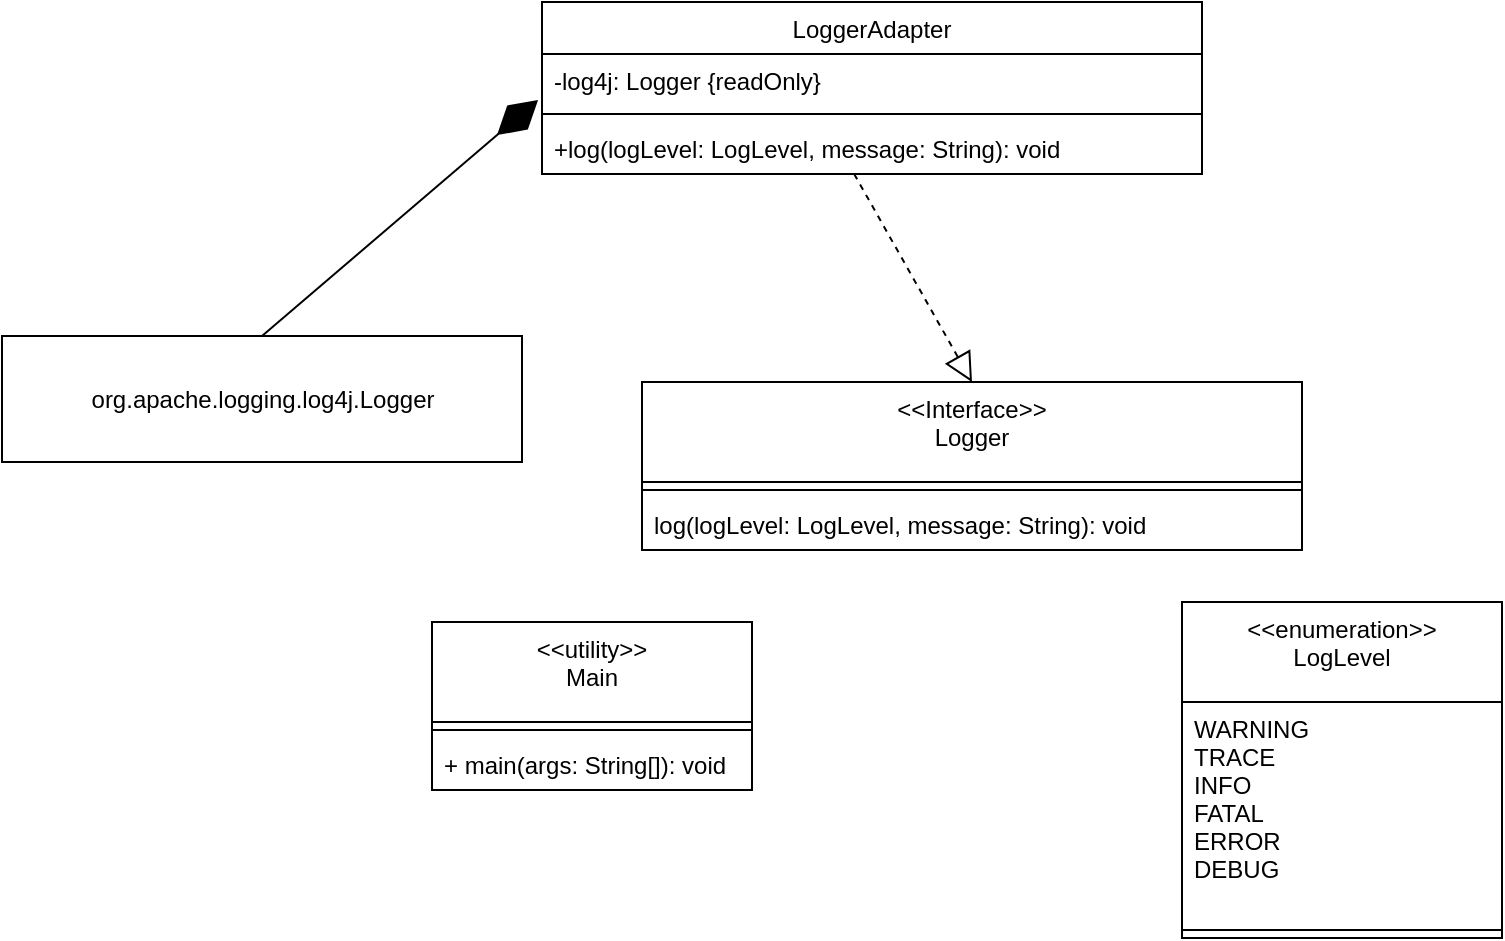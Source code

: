 <mxfile version="16.6.4" type="device"><diagram id="0Hkz3GmcuTskuxWBJQmg" name="Page-1"><mxGraphModel dx="1018" dy="690" grid="1" gridSize="10" guides="1" tooltips="1" connect="1" arrows="1" fold="1" page="1" pageScale="1" pageWidth="1169" pageHeight="827" math="0" shadow="0"><root><mxCell id="0"/><mxCell id="1" parent="0"/><mxCell id="WLPt0jBbjfRFI2gdcqY--1" value="LoggerAdapter" style="swimlane;fontStyle=0;align=center;verticalAlign=top;childLayout=stackLayout;horizontal=1;startSize=26;horizontalStack=0;resizeParent=1;resizeParentMax=0;resizeLast=0;collapsible=1;marginBottom=0;" vertex="1" parent="1"><mxGeometry x="480" y="140" width="330" height="86" as="geometry"/></mxCell><mxCell id="WLPt0jBbjfRFI2gdcqY--2" value="-log4j: Logger {readOnly}" style="text;strokeColor=none;fillColor=none;align=left;verticalAlign=top;spacingLeft=4;spacingRight=4;overflow=hidden;rotatable=0;points=[[0,0.5],[1,0.5]];portConstraint=eastwest;" vertex="1" parent="WLPt0jBbjfRFI2gdcqY--1"><mxGeometry y="26" width="330" height="26" as="geometry"/></mxCell><mxCell id="WLPt0jBbjfRFI2gdcqY--3" value="" style="line;strokeWidth=1;fillColor=none;align=left;verticalAlign=middle;spacingTop=-1;spacingLeft=3;spacingRight=3;rotatable=0;labelPosition=right;points=[];portConstraint=eastwest;" vertex="1" parent="WLPt0jBbjfRFI2gdcqY--1"><mxGeometry y="52" width="330" height="8" as="geometry"/></mxCell><mxCell id="WLPt0jBbjfRFI2gdcqY--4" value="+log(logLevel: LogLevel, message: String): void" style="text;strokeColor=none;fillColor=none;align=left;verticalAlign=top;spacingLeft=4;spacingRight=4;overflow=hidden;rotatable=0;points=[[0,0.5],[1,0.5]];portConstraint=eastwest;" vertex="1" parent="WLPt0jBbjfRFI2gdcqY--1"><mxGeometry y="60" width="330" height="26" as="geometry"/></mxCell><mxCell id="WLPt0jBbjfRFI2gdcqY--5" value="&lt;&lt;Interface&gt;&gt;&#10;Logger" style="swimlane;fontStyle=0;align=center;verticalAlign=top;childLayout=stackLayout;horizontal=1;startSize=50;horizontalStack=0;resizeParent=1;resizeParentMax=0;resizeLast=0;collapsible=1;marginBottom=0;" vertex="1" parent="1"><mxGeometry x="530" y="330" width="330" height="84" as="geometry"/></mxCell><mxCell id="WLPt0jBbjfRFI2gdcqY--7" value="" style="line;strokeWidth=1;fillColor=none;align=left;verticalAlign=middle;spacingTop=-1;spacingLeft=3;spacingRight=3;rotatable=0;labelPosition=right;points=[];portConstraint=eastwest;" vertex="1" parent="WLPt0jBbjfRFI2gdcqY--5"><mxGeometry y="50" width="330" height="8" as="geometry"/></mxCell><mxCell id="WLPt0jBbjfRFI2gdcqY--8" value="log(logLevel: LogLevel, message: String): void" style="text;strokeColor=none;fillColor=none;align=left;verticalAlign=top;spacingLeft=4;spacingRight=4;overflow=hidden;rotatable=0;points=[[0,0.5],[1,0.5]];portConstraint=eastwest;" vertex="1" parent="WLPt0jBbjfRFI2gdcqY--5"><mxGeometry y="58" width="330" height="26" as="geometry"/></mxCell><mxCell id="WLPt0jBbjfRFI2gdcqY--9" value="&lt;&lt;enumeration&gt;&gt;&#10;LogLevel" style="swimlane;fontStyle=0;align=center;verticalAlign=top;childLayout=stackLayout;horizontal=1;startSize=50;horizontalStack=0;resizeParent=1;resizeParentMax=0;resizeLast=0;collapsible=1;marginBottom=0;" vertex="1" parent="1"><mxGeometry x="800" y="440" width="160" height="168" as="geometry"/></mxCell><mxCell id="WLPt0jBbjfRFI2gdcqY--10" value="WARNING&#10;TRACE&#10;INFO&#10;FATAL&#10;ERROR&#10;DEBUG" style="text;strokeColor=none;fillColor=none;align=left;verticalAlign=top;spacingLeft=4;spacingRight=4;overflow=hidden;rotatable=0;points=[[0,0.5],[1,0.5]];portConstraint=eastwest;" vertex="1" parent="WLPt0jBbjfRFI2gdcqY--9"><mxGeometry y="50" width="160" height="110" as="geometry"/></mxCell><mxCell id="WLPt0jBbjfRFI2gdcqY--11" value="" style="line;strokeWidth=1;fillColor=none;align=left;verticalAlign=middle;spacingTop=-1;spacingLeft=3;spacingRight=3;rotatable=0;labelPosition=right;points=[];portConstraint=eastwest;" vertex="1" parent="WLPt0jBbjfRFI2gdcqY--9"><mxGeometry y="160" width="160" height="8" as="geometry"/></mxCell><mxCell id="WLPt0jBbjfRFI2gdcqY--13" value="&lt;&lt;utility&gt;&gt;&#10;Main" style="swimlane;fontStyle=0;align=center;verticalAlign=top;childLayout=stackLayout;horizontal=1;startSize=50;horizontalStack=0;resizeParent=1;resizeParentMax=0;resizeLast=0;collapsible=1;marginBottom=0;" vertex="1" parent="1"><mxGeometry x="425" y="450" width="160" height="84" as="geometry"/></mxCell><mxCell id="WLPt0jBbjfRFI2gdcqY--15" value="" style="line;strokeWidth=1;fillColor=none;align=left;verticalAlign=middle;spacingTop=-1;spacingLeft=3;spacingRight=3;rotatable=0;labelPosition=right;points=[];portConstraint=eastwest;" vertex="1" parent="WLPt0jBbjfRFI2gdcqY--13"><mxGeometry y="50" width="160" height="8" as="geometry"/></mxCell><mxCell id="WLPt0jBbjfRFI2gdcqY--16" value="+ main(args: String[]): void" style="text;strokeColor=none;fillColor=none;align=left;verticalAlign=top;spacingLeft=4;spacingRight=4;overflow=hidden;rotatable=0;points=[[0,0.5],[1,0.5]];portConstraint=eastwest;" vertex="1" parent="WLPt0jBbjfRFI2gdcqY--13"><mxGeometry y="58" width="160" height="26" as="geometry"/></mxCell><mxCell id="WLPt0jBbjfRFI2gdcqY--17" value="org.apache.logging.log4j.Logger" style="html=1;" vertex="1" parent="1"><mxGeometry x="210" y="307" width="260" height="63" as="geometry"/></mxCell><mxCell id="WLPt0jBbjfRFI2gdcqY--18" value="" style="endArrow=diamondThin;endFill=1;endSize=24;html=1;rounded=0;exitX=0.5;exitY=0;exitDx=0;exitDy=0;entryX=-0.006;entryY=0.885;entryDx=0;entryDy=0;entryPerimeter=0;" edge="1" parent="1" source="WLPt0jBbjfRFI2gdcqY--17" target="WLPt0jBbjfRFI2gdcqY--2"><mxGeometry width="160" relative="1" as="geometry"><mxPoint x="640" y="310" as="sourcePoint"/><mxPoint x="800" y="310" as="targetPoint"/></mxGeometry></mxCell><mxCell id="WLPt0jBbjfRFI2gdcqY--19" value="" style="endArrow=block;dashed=1;endFill=0;endSize=12;html=1;rounded=0;exitX=0.473;exitY=1;exitDx=0;exitDy=0;exitPerimeter=0;entryX=0.5;entryY=0;entryDx=0;entryDy=0;" edge="1" parent="1" source="WLPt0jBbjfRFI2gdcqY--4" target="WLPt0jBbjfRFI2gdcqY--5"><mxGeometry width="160" relative="1" as="geometry"><mxPoint x="640" y="310" as="sourcePoint"/><mxPoint x="800" y="310" as="targetPoint"/></mxGeometry></mxCell></root></mxGraphModel></diagram></mxfile>